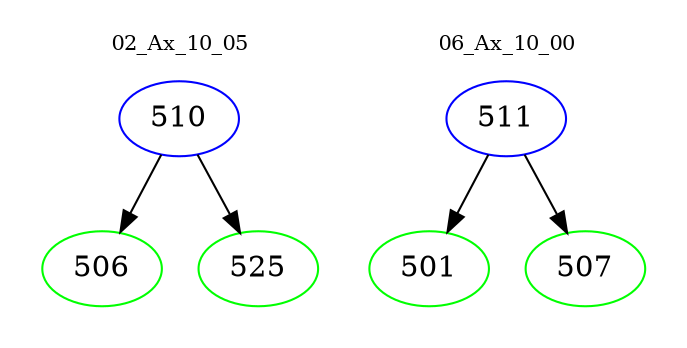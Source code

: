 digraph{
subgraph cluster_0 {
color = white
label = "02_Ax_10_05";
fontsize=10;
T0_510 [label="510", color="blue"]
T0_510 -> T0_506 [color="black"]
T0_506 [label="506", color="green"]
T0_510 -> T0_525 [color="black"]
T0_525 [label="525", color="green"]
}
subgraph cluster_1 {
color = white
label = "06_Ax_10_00";
fontsize=10;
T1_511 [label="511", color="blue"]
T1_511 -> T1_501 [color="black"]
T1_501 [label="501", color="green"]
T1_511 -> T1_507 [color="black"]
T1_507 [label="507", color="green"]
}
}
